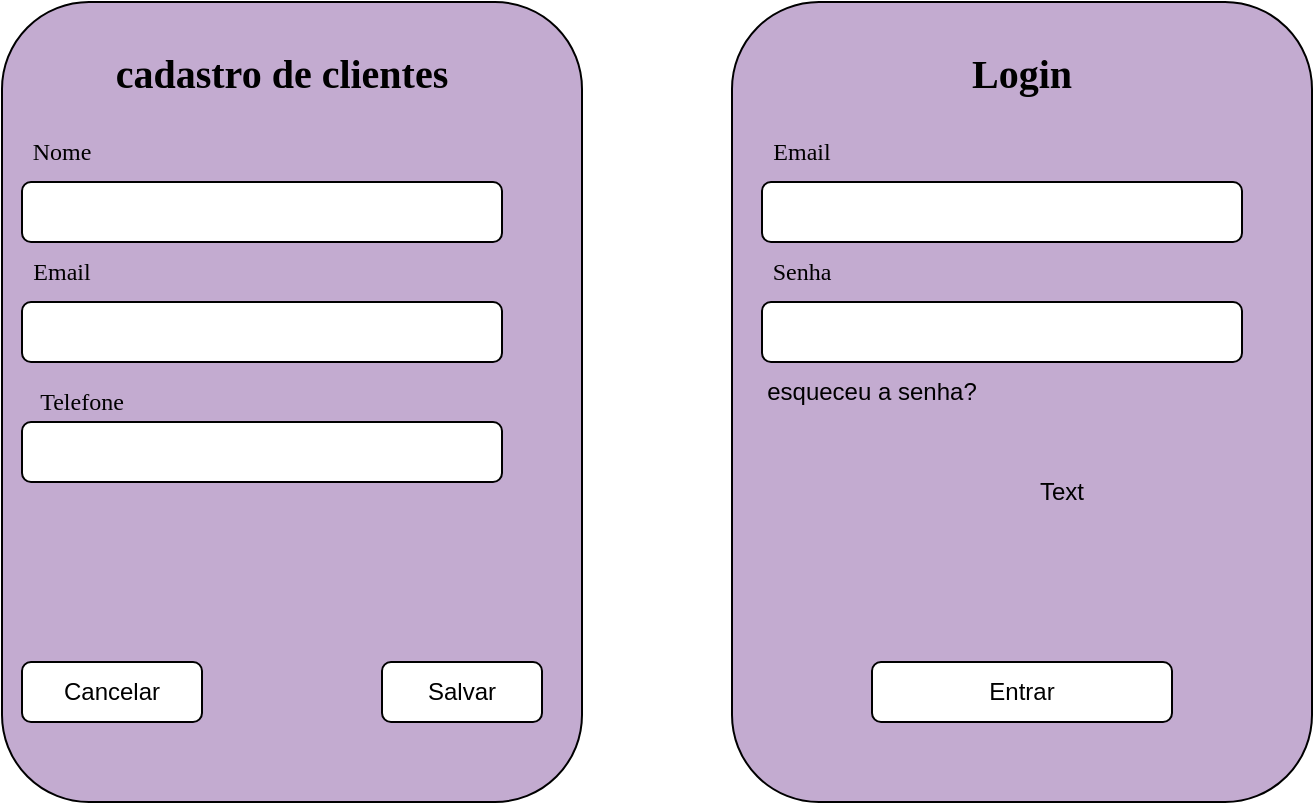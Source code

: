 <mxfile version="24.4.15" type="device" pages="2">
  <diagram name="Página-1" id="2lEotLva6-2F8DCIG3a4">
    <mxGraphModel dx="2261" dy="782" grid="1" gridSize="10" guides="1" tooltips="1" connect="1" arrows="1" fold="1" page="1" pageScale="1" pageWidth="827" pageHeight="1169" math="0" shadow="0">
      <root>
        <mxCell id="0" />
        <mxCell id="1" parent="0" />
        <mxCell id="_UxoQGZE6eSeHuv3xSCY-1" value="" style="rounded=1;whiteSpace=wrap;html=1;fillColor=#C3ABD0;gradientColor=none;" vertex="1" parent="1">
          <mxGeometry x="-120" y="430" width="290" height="400" as="geometry" />
        </mxCell>
        <mxCell id="_UxoQGZE6eSeHuv3xSCY-2" value="" style="rounded=1;whiteSpace=wrap;html=1;" vertex="1" parent="1">
          <mxGeometry x="-110" y="520" width="240" height="30" as="geometry" />
        </mxCell>
        <mxCell id="_UxoQGZE6eSeHuv3xSCY-3" value="&lt;font face=&quot;Times New Roman&quot; size=&quot;1&quot; style=&quot;&quot;&gt;&lt;b style=&quot;font-size: 20px;&quot;&gt;cadastro de clientes&lt;/b&gt;&lt;/font&gt;" style="text;html=1;align=center;verticalAlign=middle;whiteSpace=wrap;rounded=0;fillColor=none;strokeWidth=0;" vertex="1" parent="1">
          <mxGeometry x="-90" y="450" width="220" height="30" as="geometry" />
        </mxCell>
        <mxCell id="_UxoQGZE6eSeHuv3xSCY-4" value="&lt;font face=&quot;Times New Roman&quot;&gt;Nome&lt;/font&gt;" style="text;html=1;align=center;verticalAlign=middle;whiteSpace=wrap;rounded=0;" vertex="1" parent="1">
          <mxGeometry x="-120" y="490" width="60" height="30" as="geometry" />
        </mxCell>
        <mxCell id="_UxoQGZE6eSeHuv3xSCY-5" value="" style="rounded=1;whiteSpace=wrap;html=1;" vertex="1" parent="1">
          <mxGeometry x="-110" y="580" width="240" height="30" as="geometry" />
        </mxCell>
        <mxCell id="_UxoQGZE6eSeHuv3xSCY-6" value="&lt;font face=&quot;Times New Roman&quot;&gt;Email&lt;/font&gt;" style="text;html=1;align=center;verticalAlign=middle;whiteSpace=wrap;rounded=0;" vertex="1" parent="1">
          <mxGeometry x="-120" y="550" width="60" height="30" as="geometry" />
        </mxCell>
        <mxCell id="_UxoQGZE6eSeHuv3xSCY-7" value="" style="rounded=1;whiteSpace=wrap;html=1;" vertex="1" parent="1">
          <mxGeometry x="-110" y="640" width="240" height="30" as="geometry" />
        </mxCell>
        <mxCell id="_UxoQGZE6eSeHuv3xSCY-8" value="&lt;font face=&quot;Times New Roman&quot;&gt;Telefone&lt;/font&gt;" style="text;html=1;align=center;verticalAlign=middle;whiteSpace=wrap;rounded=0;" vertex="1" parent="1">
          <mxGeometry x="-110" y="615" width="60" height="30" as="geometry" />
        </mxCell>
        <mxCell id="_UxoQGZE6eSeHuv3xSCY-10" value="Salvar" style="rounded=1;whiteSpace=wrap;html=1;" vertex="1" parent="1">
          <mxGeometry x="70" y="760" width="80" height="30" as="geometry" />
        </mxCell>
        <mxCell id="_UxoQGZE6eSeHuv3xSCY-11" value="Cancelar" style="rounded=1;whiteSpace=wrap;html=1;" vertex="1" parent="1">
          <mxGeometry x="-110" y="760" width="90" height="30" as="geometry" />
        </mxCell>
        <mxCell id="_UxoQGZE6eSeHuv3xSCY-15" value="" style="rounded=1;whiteSpace=wrap;html=1;fillColor=#C3ABD0;" vertex="1" parent="1">
          <mxGeometry x="245" y="430" width="290" height="400" as="geometry" />
        </mxCell>
        <mxCell id="_UxoQGZE6eSeHuv3xSCY-16" value="&lt;span style=&quot;font-size: 15px;&quot;&gt;&lt;b style=&quot;font-size: 20px;&quot;&gt;&lt;font face=&quot;Times New Roman&quot;&gt;Login&lt;/font&gt;&lt;/b&gt;&lt;/span&gt;" style="text;html=1;align=center;verticalAlign=middle;whiteSpace=wrap;rounded=0;" vertex="1" parent="1">
          <mxGeometry x="270" y="450" width="240" height="30" as="geometry" />
        </mxCell>
        <mxCell id="_UxoQGZE6eSeHuv3xSCY-17" value="" style="rounded=1;whiteSpace=wrap;html=1;" vertex="1" parent="1">
          <mxGeometry x="260" y="520" width="240" height="30" as="geometry" />
        </mxCell>
        <mxCell id="_UxoQGZE6eSeHuv3xSCY-18" value="&lt;font face=&quot;Times New Roman&quot;&gt;Email&lt;/font&gt;" style="text;html=1;align=center;verticalAlign=middle;whiteSpace=wrap;rounded=0;" vertex="1" parent="1">
          <mxGeometry x="250" y="490" width="60" height="30" as="geometry" />
        </mxCell>
        <mxCell id="_UxoQGZE6eSeHuv3xSCY-19" value="" style="rounded=1;whiteSpace=wrap;html=1;" vertex="1" parent="1">
          <mxGeometry x="260" y="580" width="240" height="30" as="geometry" />
        </mxCell>
        <mxCell id="_UxoQGZE6eSeHuv3xSCY-20" value="&lt;font face=&quot;Times New Roman&quot;&gt;Senha&lt;/font&gt;" style="text;html=1;align=center;verticalAlign=middle;whiteSpace=wrap;rounded=0;" vertex="1" parent="1">
          <mxGeometry x="250" y="550" width="60" height="30" as="geometry" />
        </mxCell>
        <mxCell id="_UxoQGZE6eSeHuv3xSCY-21" value="Entrar" style="rounded=1;whiteSpace=wrap;html=1;" vertex="1" parent="1">
          <mxGeometry x="315" y="760" width="150" height="30" as="geometry" />
        </mxCell>
        <mxCell id="_UxoQGZE6eSeHuv3xSCY-22" value="esqueceu a senha?" style="text;html=1;align=center;verticalAlign=middle;whiteSpace=wrap;rounded=0;" vertex="1" parent="1">
          <mxGeometry x="260" y="610" width="110" height="30" as="geometry" />
        </mxCell>
        <mxCell id="_UxoQGZE6eSeHuv3xSCY-24" value="Text" style="text;html=1;align=center;verticalAlign=middle;whiteSpace=wrap;rounded=0;" vertex="1" parent="1">
          <mxGeometry x="380" y="660" width="60" height="30" as="geometry" />
        </mxCell>
      </root>
    </mxGraphModel>
  </diagram>
  <diagram id="J4XG02m-Jy3qrXzmMhdY" name="Página-2">
    <mxGraphModel dx="1434" dy="782" grid="1" gridSize="10" guides="1" tooltips="1" connect="1" arrows="1" fold="1" page="1" pageScale="1" pageWidth="827" pageHeight="1169" math="0" shadow="0">
      <root>
        <mxCell id="0" />
        <mxCell id="1" parent="0" />
      </root>
    </mxGraphModel>
  </diagram>
</mxfile>
